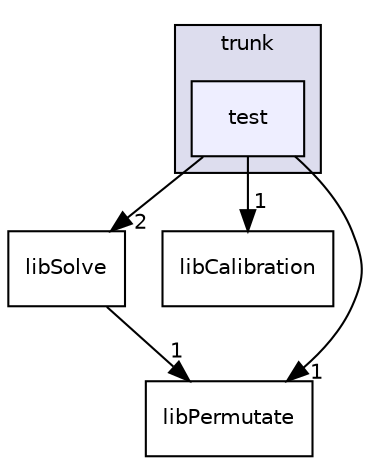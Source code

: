 digraph "trunk/test" {
  compound=true
  node [ fontsize="10", fontname="Helvetica"];
  edge [ labelfontsize="10", labelfontname="Helvetica"];
  subgraph clusterdir_4e3a55e2a9734425e24eb78aa4793941 {
    graph [ bgcolor="#ddddee", pencolor="black", label="trunk" fontname="Helvetica", fontsize="10", URL="dir_4e3a55e2a9734425e24eb78aa4793941.html"]
  dir_a5f33d37bfdeb3c19514ff21e6ed6f52 [shape=box, label="test", style="filled", fillcolor="#eeeeff", pencolor="black", URL="dir_a5f33d37bfdeb3c19514ff21e6ed6f52.html"];
  }
  dir_269b7b46e0fdd455b446d4119561177c [shape=box label="libSolve" URL="dir_269b7b46e0fdd455b446d4119561177c.html"];
  dir_c779e44d68d5d2fe9056541877d3c4bf [shape=box label="libCalibration" URL="dir_c779e44d68d5d2fe9056541877d3c4bf.html"];
  dir_248aa78ac174d1fb3a17d867e1e60ee1 [shape=box label="libPermutate" URL="dir_248aa78ac174d1fb3a17d867e1e60ee1.html"];
  dir_269b7b46e0fdd455b446d4119561177c->dir_248aa78ac174d1fb3a17d867e1e60ee1 [headlabel="1", labeldistance=1.5 headhref="dir_000009_000007.html"];
  dir_a5f33d37bfdeb3c19514ff21e6ed6f52->dir_269b7b46e0fdd455b446d4119561177c [headlabel="2", labeldistance=1.5 headhref="dir_000010_000009.html"];
  dir_a5f33d37bfdeb3c19514ff21e6ed6f52->dir_c779e44d68d5d2fe9056541877d3c4bf [headlabel="1", labeldistance=1.5 headhref="dir_000010_000005.html"];
  dir_a5f33d37bfdeb3c19514ff21e6ed6f52->dir_248aa78ac174d1fb3a17d867e1e60ee1 [headlabel="1", labeldistance=1.5 headhref="dir_000010_000007.html"];
}
